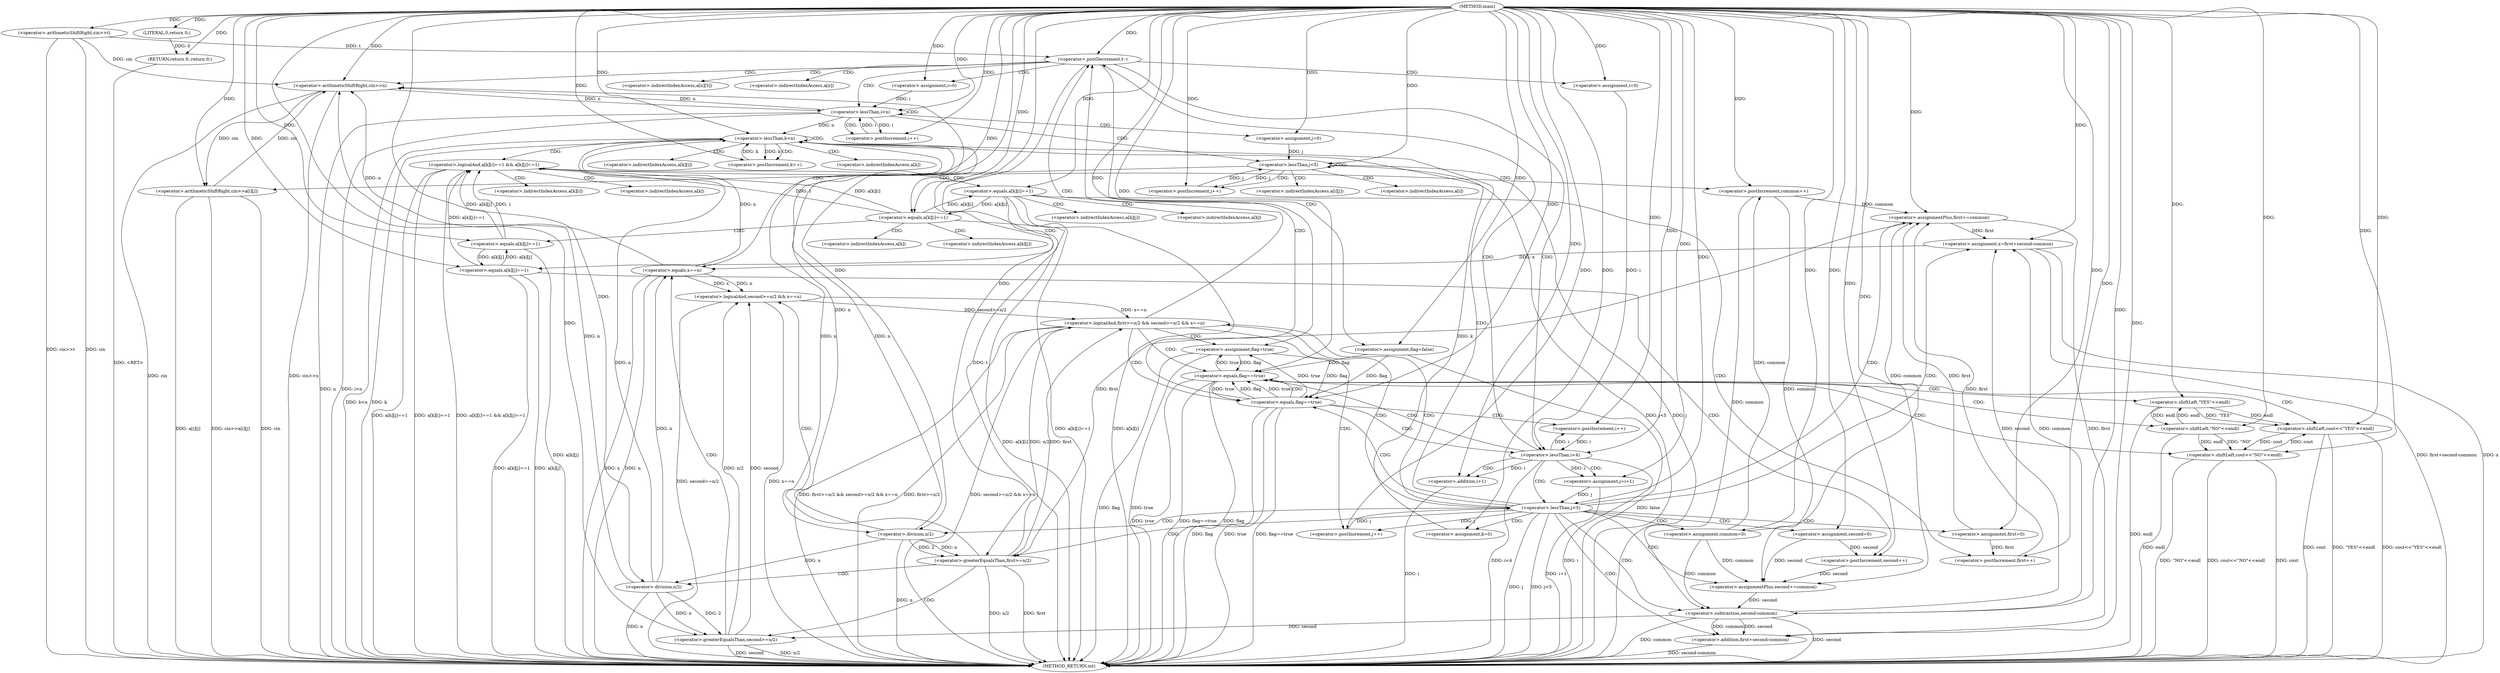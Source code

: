 digraph "main" {  
"1000101" [label = "(METHOD,main)" ]
"1000303" [label = "(METHOD_RETURN,int)" ]
"1000104" [label = "(<operator>.arithmeticShiftRight,cin>>t)" ]
"1000301" [label = "(RETURN,return 0;,return 0;)" ]
"1000108" [label = "(<operator>.postDecrement,t--)" ]
"1000302" [label = "(LITERAL,0,return 0;)" ]
"1000112" [label = "(<operator>.arithmeticShiftRight,cin>>n)" ]
"1000150" [label = "(<operator>.assignment,flag=false)" ]
"1000122" [label = "(<operator>.assignment,i=0)" ]
"1000125" [label = "(<operator>.lessThan,i<n)" ]
"1000128" [label = "(<operator>.postIncrement,i++)" ]
"1000155" [label = "(<operator>.assignment,i=0)" ]
"1000158" [label = "(<operator>.lessThan,i<4)" ]
"1000161" [label = "(<operator>.postIncrement,i++)" ]
"1000285" [label = "(<operator>.equals,flag==true)" ]
"1000289" [label = "(<operator>.shiftLeft,cout<<\"YES\"<<endl)" ]
"1000133" [label = "(<operator>.assignment,j=0)" ]
"1000136" [label = "(<operator>.lessThan,j<5)" ]
"1000139" [label = "(<operator>.postIncrement,j++)" ]
"1000166" [label = "(<operator>.assignment,j=i+1)" ]
"1000171" [label = "(<operator>.lessThan,j<5)" ]
"1000174" [label = "(<operator>.postIncrement,j++)" ]
"1000279" [label = "(<operator>.equals,flag==true)" ]
"1000296" [label = "(<operator>.shiftLeft,cout<<\"NO\"<<endl)" ]
"1000142" [label = "(<operator>.arithmeticShiftRight,cin>>a[i][j])" ]
"1000178" [label = "(<operator>.assignment,first=0)" ]
"1000182" [label = "(<operator>.assignment,second=0)" ]
"1000186" [label = "(<operator>.assignment,common=0)" ]
"1000243" [label = "(<operator>.assignmentPlus,first+=common)" ]
"1000246" [label = "(<operator>.assignmentPlus,second+=common)" ]
"1000250" [label = "(<operator>.assignment,x=first+second-common)" ]
"1000291" [label = "(<operator>.shiftLeft,\"YES\"<<endl)" ]
"1000168" [label = "(<operator>.addition,i+1)" ]
"1000191" [label = "(<operator>.assignment,k=0)" ]
"1000194" [label = "(<operator>.lessThan,k<n)" ]
"1000197" [label = "(<operator>.postIncrement,k++)" ]
"1000258" [label = "(<operator>.logicalAnd,first>=n/2 && second>=n/2 && x==n)" ]
"1000298" [label = "(<operator>.shiftLeft,\"NO\"<<endl)" ]
"1000252" [label = "(<operator>.addition,first+second-common)" ]
"1000274" [label = "(<operator>.assignment,flag=true)" ]
"1000201" [label = "(<operator>.logicalAnd,a[k][i]==1 && a[k][j]==1)" ]
"1000254" [label = "(<operator>.subtraction,second-common)" ]
"1000259" [label = "(<operator>.greaterEqualsThan,first>=n/2)" ]
"1000264" [label = "(<operator>.logicalAnd,second>=n/2 && x==n)" ]
"1000217" [label = "(<operator>.postIncrement,common++)" ]
"1000261" [label = "(<operator>.division,n/2)" ]
"1000265" [label = "(<operator>.greaterEqualsThan,second>=n/2)" ]
"1000270" [label = "(<operator>.equals,x==n)" ]
"1000202" [label = "(<operator>.equals,a[k][i]==1)" ]
"1000209" [label = "(<operator>.equals,a[k][j]==1)" ]
"1000221" [label = "(<operator>.equals,a[k][i]==1)" ]
"1000267" [label = "(<operator>.division,n/2)" ]
"1000229" [label = "(<operator>.postIncrement,first++)" ]
"1000233" [label = "(<operator>.equals,a[k][j]==1)" ]
"1000241" [label = "(<operator>.postIncrement,second++)" ]
"1000115" [label = "(<operator>.indirectIndexAccess,a[n][5])" ]
"1000116" [label = "(<operator>.indirectIndexAccess,a[n])" ]
"1000144" [label = "(<operator>.indirectIndexAccess,a[i][j])" ]
"1000145" [label = "(<operator>.indirectIndexAccess,a[i])" ]
"1000203" [label = "(<operator>.indirectIndexAccess,a[k][i])" ]
"1000210" [label = "(<operator>.indirectIndexAccess,a[k][j])" ]
"1000204" [label = "(<operator>.indirectIndexAccess,a[k])" ]
"1000211" [label = "(<operator>.indirectIndexAccess,a[k])" ]
"1000222" [label = "(<operator>.indirectIndexAccess,a[k][i])" ]
"1000223" [label = "(<operator>.indirectIndexAccess,a[k])" ]
"1000234" [label = "(<operator>.indirectIndexAccess,a[k][j])" ]
"1000235" [label = "(<operator>.indirectIndexAccess,a[k])" ]
  "1000301" -> "1000303"  [ label = "DDG: <RET>"] 
  "1000104" -> "1000303"  [ label = "DDG: cin"] 
  "1000104" -> "1000303"  [ label = "DDG: cin>>t"] 
  "1000108" -> "1000303"  [ label = "DDG: t"] 
  "1000112" -> "1000303"  [ label = "DDG: cin"] 
  "1000112" -> "1000303"  [ label = "DDG: cin>>n"] 
  "1000125" -> "1000303"  [ label = "DDG: n"] 
  "1000125" -> "1000303"  [ label = "DDG: i<n"] 
  "1000158" -> "1000303"  [ label = "DDG: i"] 
  "1000158" -> "1000303"  [ label = "DDG: i<4"] 
  "1000168" -> "1000303"  [ label = "DDG: i"] 
  "1000166" -> "1000303"  [ label = "DDG: i+1"] 
  "1000171" -> "1000303"  [ label = "DDG: j"] 
  "1000171" -> "1000303"  [ label = "DDG: j<5"] 
  "1000194" -> "1000303"  [ label = "DDG: k"] 
  "1000194" -> "1000303"  [ label = "DDG: k<n"] 
  "1000250" -> "1000303"  [ label = "DDG: x"] 
  "1000254" -> "1000303"  [ label = "DDG: second"] 
  "1000254" -> "1000303"  [ label = "DDG: common"] 
  "1000252" -> "1000303"  [ label = "DDG: second-common"] 
  "1000250" -> "1000303"  [ label = "DDG: first+second-common"] 
  "1000259" -> "1000303"  [ label = "DDG: first"] 
  "1000261" -> "1000303"  [ label = "DDG: n"] 
  "1000259" -> "1000303"  [ label = "DDG: n/2"] 
  "1000258" -> "1000303"  [ label = "DDG: first>=n/2"] 
  "1000265" -> "1000303"  [ label = "DDG: second"] 
  "1000267" -> "1000303"  [ label = "DDG: n"] 
  "1000265" -> "1000303"  [ label = "DDG: n/2"] 
  "1000264" -> "1000303"  [ label = "DDG: second>=n/2"] 
  "1000270" -> "1000303"  [ label = "DDG: x"] 
  "1000270" -> "1000303"  [ label = "DDG: n"] 
  "1000264" -> "1000303"  [ label = "DDG: x==n"] 
  "1000258" -> "1000303"  [ label = "DDG: second>=n/2 && x==n"] 
  "1000258" -> "1000303"  [ label = "DDG: first>=n/2 && second>=n/2 && x==n"] 
  "1000274" -> "1000303"  [ label = "DDG: flag"] 
  "1000274" -> "1000303"  [ label = "DDG: true"] 
  "1000279" -> "1000303"  [ label = "DDG: flag"] 
  "1000279" -> "1000303"  [ label = "DDG: true"] 
  "1000279" -> "1000303"  [ label = "DDG: flag==true"] 
  "1000285" -> "1000303"  [ label = "DDG: flag"] 
  "1000285" -> "1000303"  [ label = "DDG: true"] 
  "1000285" -> "1000303"  [ label = "DDG: flag==true"] 
  "1000296" -> "1000303"  [ label = "DDG: cout"] 
  "1000298" -> "1000303"  [ label = "DDG: endl"] 
  "1000296" -> "1000303"  [ label = "DDG: \"NO\"<<endl"] 
  "1000296" -> "1000303"  [ label = "DDG: cout<<\"NO\"<<endl"] 
  "1000289" -> "1000303"  [ label = "DDG: cout"] 
  "1000291" -> "1000303"  [ label = "DDG: endl"] 
  "1000289" -> "1000303"  [ label = "DDG: \"YES\"<<endl"] 
  "1000289" -> "1000303"  [ label = "DDG: cout<<\"YES\"<<endl"] 
  "1000202" -> "1000303"  [ label = "DDG: a[k][i]"] 
  "1000201" -> "1000303"  [ label = "DDG: a[k][i]==1"] 
  "1000209" -> "1000303"  [ label = "DDG: a[k][j]"] 
  "1000201" -> "1000303"  [ label = "DDG: a[k][j]==1"] 
  "1000201" -> "1000303"  [ label = "DDG: a[k][i]==1 && a[k][j]==1"] 
  "1000221" -> "1000303"  [ label = "DDG: a[k][i]"] 
  "1000221" -> "1000303"  [ label = "DDG: a[k][i]==1"] 
  "1000233" -> "1000303"  [ label = "DDG: a[k][j]"] 
  "1000233" -> "1000303"  [ label = "DDG: a[k][j]==1"] 
  "1000136" -> "1000303"  [ label = "DDG: j"] 
  "1000136" -> "1000303"  [ label = "DDG: j<5"] 
  "1000142" -> "1000303"  [ label = "DDG: cin"] 
  "1000142" -> "1000303"  [ label = "DDG: a[i][j]"] 
  "1000142" -> "1000303"  [ label = "DDG: cin>>a[i][j]"] 
  "1000150" -> "1000303"  [ label = "DDG: false"] 
  "1000302" -> "1000301"  [ label = "DDG: 0"] 
  "1000101" -> "1000301"  [ label = "DDG: "] 
  "1000101" -> "1000104"  [ label = "DDG: "] 
  "1000101" -> "1000302"  [ label = "DDG: "] 
  "1000104" -> "1000108"  [ label = "DDG: t"] 
  "1000101" -> "1000108"  [ label = "DDG: "] 
  "1000101" -> "1000150"  [ label = "DDG: "] 
  "1000104" -> "1000112"  [ label = "DDG: cin"] 
  "1000142" -> "1000112"  [ label = "DDG: cin"] 
  "1000101" -> "1000112"  [ label = "DDG: "] 
  "1000125" -> "1000112"  [ label = "DDG: n"] 
  "1000261" -> "1000112"  [ label = "DDG: n"] 
  "1000267" -> "1000112"  [ label = "DDG: n"] 
  "1000270" -> "1000112"  [ label = "DDG: n"] 
  "1000101" -> "1000122"  [ label = "DDG: "] 
  "1000101" -> "1000155"  [ label = "DDG: "] 
  "1000122" -> "1000125"  [ label = "DDG: i"] 
  "1000128" -> "1000125"  [ label = "DDG: i"] 
  "1000101" -> "1000125"  [ label = "DDG: "] 
  "1000112" -> "1000125"  [ label = "DDG: n"] 
  "1000125" -> "1000128"  [ label = "DDG: i"] 
  "1000101" -> "1000128"  [ label = "DDG: "] 
  "1000155" -> "1000158"  [ label = "DDG: i"] 
  "1000161" -> "1000158"  [ label = "DDG: i"] 
  "1000101" -> "1000158"  [ label = "DDG: "] 
  "1000101" -> "1000161"  [ label = "DDG: "] 
  "1000158" -> "1000161"  [ label = "DDG: i"] 
  "1000150" -> "1000285"  [ label = "DDG: flag"] 
  "1000274" -> "1000285"  [ label = "DDG: flag"] 
  "1000279" -> "1000285"  [ label = "DDG: flag"] 
  "1000101" -> "1000285"  [ label = "DDG: "] 
  "1000279" -> "1000285"  [ label = "DDG: true"] 
  "1000101" -> "1000133"  [ label = "DDG: "] 
  "1000101" -> "1000166"  [ label = "DDG: "] 
  "1000158" -> "1000166"  [ label = "DDG: i"] 
  "1000296" -> "1000289"  [ label = "DDG: cout"] 
  "1000101" -> "1000289"  [ label = "DDG: "] 
  "1000291" -> "1000289"  [ label = "DDG: endl"] 
  "1000291" -> "1000289"  [ label = "DDG: \"YES\""] 
  "1000133" -> "1000136"  [ label = "DDG: j"] 
  "1000139" -> "1000136"  [ label = "DDG: j"] 
  "1000101" -> "1000136"  [ label = "DDG: "] 
  "1000136" -> "1000139"  [ label = "DDG: j"] 
  "1000101" -> "1000139"  [ label = "DDG: "] 
  "1000166" -> "1000171"  [ label = "DDG: j"] 
  "1000174" -> "1000171"  [ label = "DDG: j"] 
  "1000101" -> "1000171"  [ label = "DDG: "] 
  "1000171" -> "1000174"  [ label = "DDG: j"] 
  "1000101" -> "1000174"  [ label = "DDG: "] 
  "1000101" -> "1000178"  [ label = "DDG: "] 
  "1000101" -> "1000182"  [ label = "DDG: "] 
  "1000101" -> "1000186"  [ label = "DDG: "] 
  "1000186" -> "1000243"  [ label = "DDG: common"] 
  "1000217" -> "1000243"  [ label = "DDG: common"] 
  "1000101" -> "1000243"  [ label = "DDG: "] 
  "1000101" -> "1000246"  [ label = "DDG: "] 
  "1000186" -> "1000246"  [ label = "DDG: common"] 
  "1000217" -> "1000246"  [ label = "DDG: common"] 
  "1000254" -> "1000250"  [ label = "DDG: common"] 
  "1000254" -> "1000250"  [ label = "DDG: second"] 
  "1000243" -> "1000250"  [ label = "DDG: first"] 
  "1000101" -> "1000250"  [ label = "DDG: "] 
  "1000150" -> "1000279"  [ label = "DDG: flag"] 
  "1000274" -> "1000279"  [ label = "DDG: flag"] 
  "1000101" -> "1000279"  [ label = "DDG: "] 
  "1000285" -> "1000279"  [ label = "DDG: true"] 
  "1000101" -> "1000291"  [ label = "DDG: "] 
  "1000298" -> "1000291"  [ label = "DDG: endl"] 
  "1000289" -> "1000296"  [ label = "DDG: cout"] 
  "1000101" -> "1000296"  [ label = "DDG: "] 
  "1000298" -> "1000296"  [ label = "DDG: endl"] 
  "1000298" -> "1000296"  [ label = "DDG: \"NO\""] 
  "1000112" -> "1000142"  [ label = "DDG: cin"] 
  "1000101" -> "1000142"  [ label = "DDG: "] 
  "1000158" -> "1000168"  [ label = "DDG: i"] 
  "1000101" -> "1000168"  [ label = "DDG: "] 
  "1000101" -> "1000191"  [ label = "DDG: "] 
  "1000178" -> "1000243"  [ label = "DDG: first"] 
  "1000229" -> "1000243"  [ label = "DDG: first"] 
  "1000182" -> "1000246"  [ label = "DDG: second"] 
  "1000241" -> "1000246"  [ label = "DDG: second"] 
  "1000101" -> "1000298"  [ label = "DDG: "] 
  "1000291" -> "1000298"  [ label = "DDG: endl"] 
  "1000191" -> "1000194"  [ label = "DDG: k"] 
  "1000197" -> "1000194"  [ label = "DDG: k"] 
  "1000101" -> "1000194"  [ label = "DDG: "] 
  "1000125" -> "1000194"  [ label = "DDG: n"] 
  "1000261" -> "1000194"  [ label = "DDG: n"] 
  "1000267" -> "1000194"  [ label = "DDG: n"] 
  "1000270" -> "1000194"  [ label = "DDG: n"] 
  "1000194" -> "1000197"  [ label = "DDG: k"] 
  "1000101" -> "1000197"  [ label = "DDG: "] 
  "1000243" -> "1000252"  [ label = "DDG: first"] 
  "1000101" -> "1000252"  [ label = "DDG: "] 
  "1000254" -> "1000252"  [ label = "DDG: common"] 
  "1000254" -> "1000252"  [ label = "DDG: second"] 
  "1000259" -> "1000258"  [ label = "DDG: n/2"] 
  "1000259" -> "1000258"  [ label = "DDG: first"] 
  "1000264" -> "1000258"  [ label = "DDG: x==n"] 
  "1000264" -> "1000258"  [ label = "DDG: second>=n/2"] 
  "1000279" -> "1000274"  [ label = "DDG: true"] 
  "1000285" -> "1000274"  [ label = "DDG: true"] 
  "1000101" -> "1000274"  [ label = "DDG: "] 
  "1000246" -> "1000254"  [ label = "DDG: second"] 
  "1000101" -> "1000254"  [ label = "DDG: "] 
  "1000186" -> "1000254"  [ label = "DDG: common"] 
  "1000217" -> "1000254"  [ label = "DDG: common"] 
  "1000101" -> "1000259"  [ label = "DDG: "] 
  "1000243" -> "1000259"  [ label = "DDG: first"] 
  "1000261" -> "1000259"  [ label = "DDG: 2"] 
  "1000261" -> "1000259"  [ label = "DDG: n"] 
  "1000265" -> "1000264"  [ label = "DDG: n/2"] 
  "1000265" -> "1000264"  [ label = "DDG: second"] 
  "1000270" -> "1000264"  [ label = "DDG: x"] 
  "1000270" -> "1000264"  [ label = "DDG: n"] 
  "1000202" -> "1000201"  [ label = "DDG: 1"] 
  "1000202" -> "1000201"  [ label = "DDG: a[k][i]"] 
  "1000233" -> "1000201"  [ label = "DDG: a[k][j]==1"] 
  "1000209" -> "1000201"  [ label = "DDG: a[k][j]"] 
  "1000209" -> "1000201"  [ label = "DDG: 1"] 
  "1000194" -> "1000261"  [ label = "DDG: n"] 
  "1000101" -> "1000261"  [ label = "DDG: "] 
  "1000254" -> "1000265"  [ label = "DDG: second"] 
  "1000101" -> "1000265"  [ label = "DDG: "] 
  "1000267" -> "1000265"  [ label = "DDG: 2"] 
  "1000267" -> "1000265"  [ label = "DDG: n"] 
  "1000250" -> "1000270"  [ label = "DDG: x"] 
  "1000101" -> "1000270"  [ label = "DDG: "] 
  "1000267" -> "1000270"  [ label = "DDG: n"] 
  "1000221" -> "1000202"  [ label = "DDG: a[k][i]"] 
  "1000101" -> "1000202"  [ label = "DDG: "] 
  "1000233" -> "1000209"  [ label = "DDG: a[k][j]"] 
  "1000101" -> "1000209"  [ label = "DDG: "] 
  "1000186" -> "1000217"  [ label = "DDG: common"] 
  "1000101" -> "1000217"  [ label = "DDG: "] 
  "1000261" -> "1000267"  [ label = "DDG: n"] 
  "1000101" -> "1000267"  [ label = "DDG: "] 
  "1000202" -> "1000221"  [ label = "DDG: a[k][i]"] 
  "1000101" -> "1000221"  [ label = "DDG: "] 
  "1000178" -> "1000229"  [ label = "DDG: first"] 
  "1000101" -> "1000229"  [ label = "DDG: "] 
  "1000209" -> "1000233"  [ label = "DDG: a[k][j]"] 
  "1000101" -> "1000233"  [ label = "DDG: "] 
  "1000182" -> "1000241"  [ label = "DDG: second"] 
  "1000101" -> "1000241"  [ label = "DDG: "] 
  "1000108" -> "1000125"  [ label = "CDG: "] 
  "1000108" -> "1000150"  [ label = "CDG: "] 
  "1000108" -> "1000122"  [ label = "CDG: "] 
  "1000108" -> "1000112"  [ label = "CDG: "] 
  "1000108" -> "1000116"  [ label = "CDG: "] 
  "1000108" -> "1000158"  [ label = "CDG: "] 
  "1000108" -> "1000155"  [ label = "CDG: "] 
  "1000108" -> "1000115"  [ label = "CDG: "] 
  "1000125" -> "1000125"  [ label = "CDG: "] 
  "1000125" -> "1000128"  [ label = "CDG: "] 
  "1000125" -> "1000133"  [ label = "CDG: "] 
  "1000125" -> "1000136"  [ label = "CDG: "] 
  "1000158" -> "1000285"  [ label = "CDG: "] 
  "1000158" -> "1000166"  [ label = "CDG: "] 
  "1000158" -> "1000168"  [ label = "CDG: "] 
  "1000158" -> "1000171"  [ label = "CDG: "] 
  "1000158" -> "1000108"  [ label = "CDG: "] 
  "1000285" -> "1000291"  [ label = "CDG: "] 
  "1000285" -> "1000298"  [ label = "CDG: "] 
  "1000285" -> "1000289"  [ label = "CDG: "] 
  "1000285" -> "1000296"  [ label = "CDG: "] 
  "1000136" -> "1000142"  [ label = "CDG: "] 
  "1000136" -> "1000139"  [ label = "CDG: "] 
  "1000136" -> "1000144"  [ label = "CDG: "] 
  "1000136" -> "1000145"  [ label = "CDG: "] 
  "1000136" -> "1000136"  [ label = "CDG: "] 
  "1000171" -> "1000258"  [ label = "CDG: "] 
  "1000171" -> "1000191"  [ label = "CDG: "] 
  "1000171" -> "1000182"  [ label = "CDG: "] 
  "1000171" -> "1000243"  [ label = "CDG: "] 
  "1000171" -> "1000259"  [ label = "CDG: "] 
  "1000171" -> "1000254"  [ label = "CDG: "] 
  "1000171" -> "1000261"  [ label = "CDG: "] 
  "1000171" -> "1000250"  [ label = "CDG: "] 
  "1000171" -> "1000194"  [ label = "CDG: "] 
  "1000171" -> "1000279"  [ label = "CDG: "] 
  "1000171" -> "1000246"  [ label = "CDG: "] 
  "1000171" -> "1000186"  [ label = "CDG: "] 
  "1000171" -> "1000178"  [ label = "CDG: "] 
  "1000171" -> "1000252"  [ label = "CDG: "] 
  "1000279" -> "1000161"  [ label = "CDG: "] 
  "1000279" -> "1000158"  [ label = "CDG: "] 
  "1000279" -> "1000285"  [ label = "CDG: "] 
  "1000279" -> "1000108"  [ label = "CDG: "] 
  "1000194" -> "1000197"  [ label = "CDG: "] 
  "1000194" -> "1000204"  [ label = "CDG: "] 
  "1000194" -> "1000201"  [ label = "CDG: "] 
  "1000194" -> "1000194"  [ label = "CDG: "] 
  "1000194" -> "1000203"  [ label = "CDG: "] 
  "1000194" -> "1000202"  [ label = "CDG: "] 
  "1000258" -> "1000174"  [ label = "CDG: "] 
  "1000258" -> "1000274"  [ label = "CDG: "] 
  "1000258" -> "1000171"  [ label = "CDG: "] 
  "1000258" -> "1000285"  [ label = "CDG: "] 
  "1000258" -> "1000279"  [ label = "CDG: "] 
  "1000258" -> "1000108"  [ label = "CDG: "] 
  "1000259" -> "1000265"  [ label = "CDG: "] 
  "1000259" -> "1000267"  [ label = "CDG: "] 
  "1000259" -> "1000264"  [ label = "CDG: "] 
  "1000201" -> "1000221"  [ label = "CDG: "] 
  "1000201" -> "1000222"  [ label = "CDG: "] 
  "1000201" -> "1000217"  [ label = "CDG: "] 
  "1000201" -> "1000223"  [ label = "CDG: "] 
  "1000265" -> "1000270"  [ label = "CDG: "] 
  "1000202" -> "1000211"  [ label = "CDG: "] 
  "1000202" -> "1000210"  [ label = "CDG: "] 
  "1000202" -> "1000209"  [ label = "CDG: "] 
  "1000221" -> "1000233"  [ label = "CDG: "] 
  "1000221" -> "1000235"  [ label = "CDG: "] 
  "1000221" -> "1000229"  [ label = "CDG: "] 
  "1000221" -> "1000234"  [ label = "CDG: "] 
  "1000233" -> "1000241"  [ label = "CDG: "] 
}
